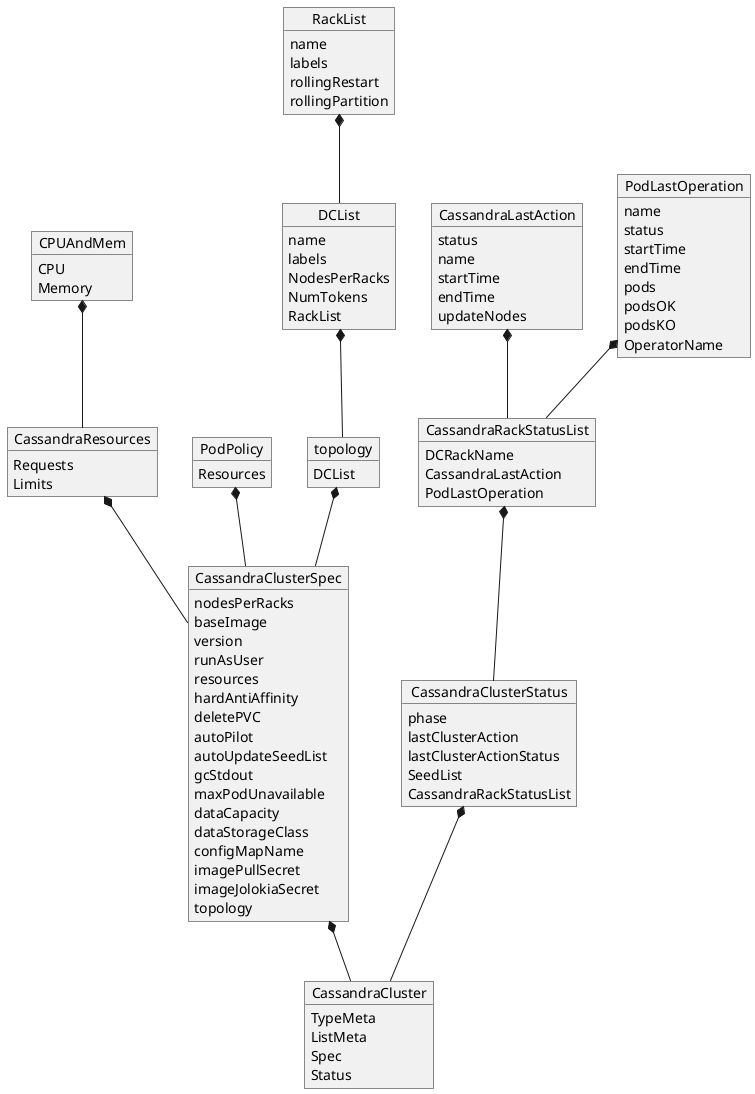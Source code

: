 @startuml
object CassandraCluster
CassandraCluster : TypeMeta
CassandraCluster : ListMeta
CassandraCluster : Spec
CassandraCluster : Status

object CPUAndMem
CPUAndMem : CPU
CPUAndMem : Memory

object CassandraResources
CassandraResources : Requests
CassandraResources : Limits

object PodPolicy
PodPolicy : Resources

object CassandraClusterSpec
CassandraClusterSpec : nodesPerRacks
CassandraClusterSpec : baseImage
CassandraClusterSpec : version
CassandraClusterSpec : runAsUser
CassandraClusterSpec : resources
CassandraClusterSpec : hardAntiAffinity
CassandraClusterSpec : deletePVC
CassandraClusterSpec : autoPilot
CassandraClusterSpec : autoUpdateSeedList
CassandraClusterSpec : gcStdout
CassandraClusterSpec : maxPodUnavailable
CassandraClusterSpec : dataCapacity
CassandraClusterSpec : dataStorageClass
CassandraClusterSpec : configMapName
CassandraClusterSpec : imagePullSecret
CassandraClusterSpec : imageJolokiaSecret
CassandraClusterSpec : topology

object topology
topology : DCList

object DCList
DCList : name
DCList : labels
DCList : NodesPerRacks
DCList : NumTokens
DCList : RackList

object RackList
RackList : name
RackList : labels
RackList : rollingRestart
RackList :  rollingPartition

RackList *-- DCList
DCList *-- topology

topology *-- CassandraClusterSpec

object CassandraClusterStatus
CassandraClusterStatus : phase
CassandraClusterStatus : lastClusterAction
CassandraClusterStatus : lastClusterActionStatus
CassandraClusterStatus : SeedList
CassandraClusterStatus : CassandraRackStatusList


object CassandraLastAction
CassandraLastAction : status
CassandraLastAction : name
CassandraLastAction : startTime
CassandraLastAction : endTime
CassandraLastAction : updateNodes

object PodLastOperation
PodLastOperation : name
PodLastOperation : status
PodLastOperation : startTime
PodLastOperation : endTime
PodLastOperation : pods
PodLastOperation : podsOK
PodLastOperation : podsKO
PodLastOperation : OperatorName


CassandraClusterSpec *-- CassandraCluster
CassandraClusterStatus *-- CassandraCluster

object CassandraRackStatusList
CassandraRackStatusList : DCRackName
CassandraRackStatusList : CassandraLastAction
CassandraRackStatusList : PodLastOperation

CassandraRackStatusList *-- CassandraClusterStatus
CassandraLastAction *-- CassandraRackStatusList
PodLastOperation *-- CassandraRackStatusList

CPUAndMem  *-- CassandraResources
CassandraResources *-- CassandraClusterSpec

PodPolicy *-- CassandraClusterSpec
@enduml
